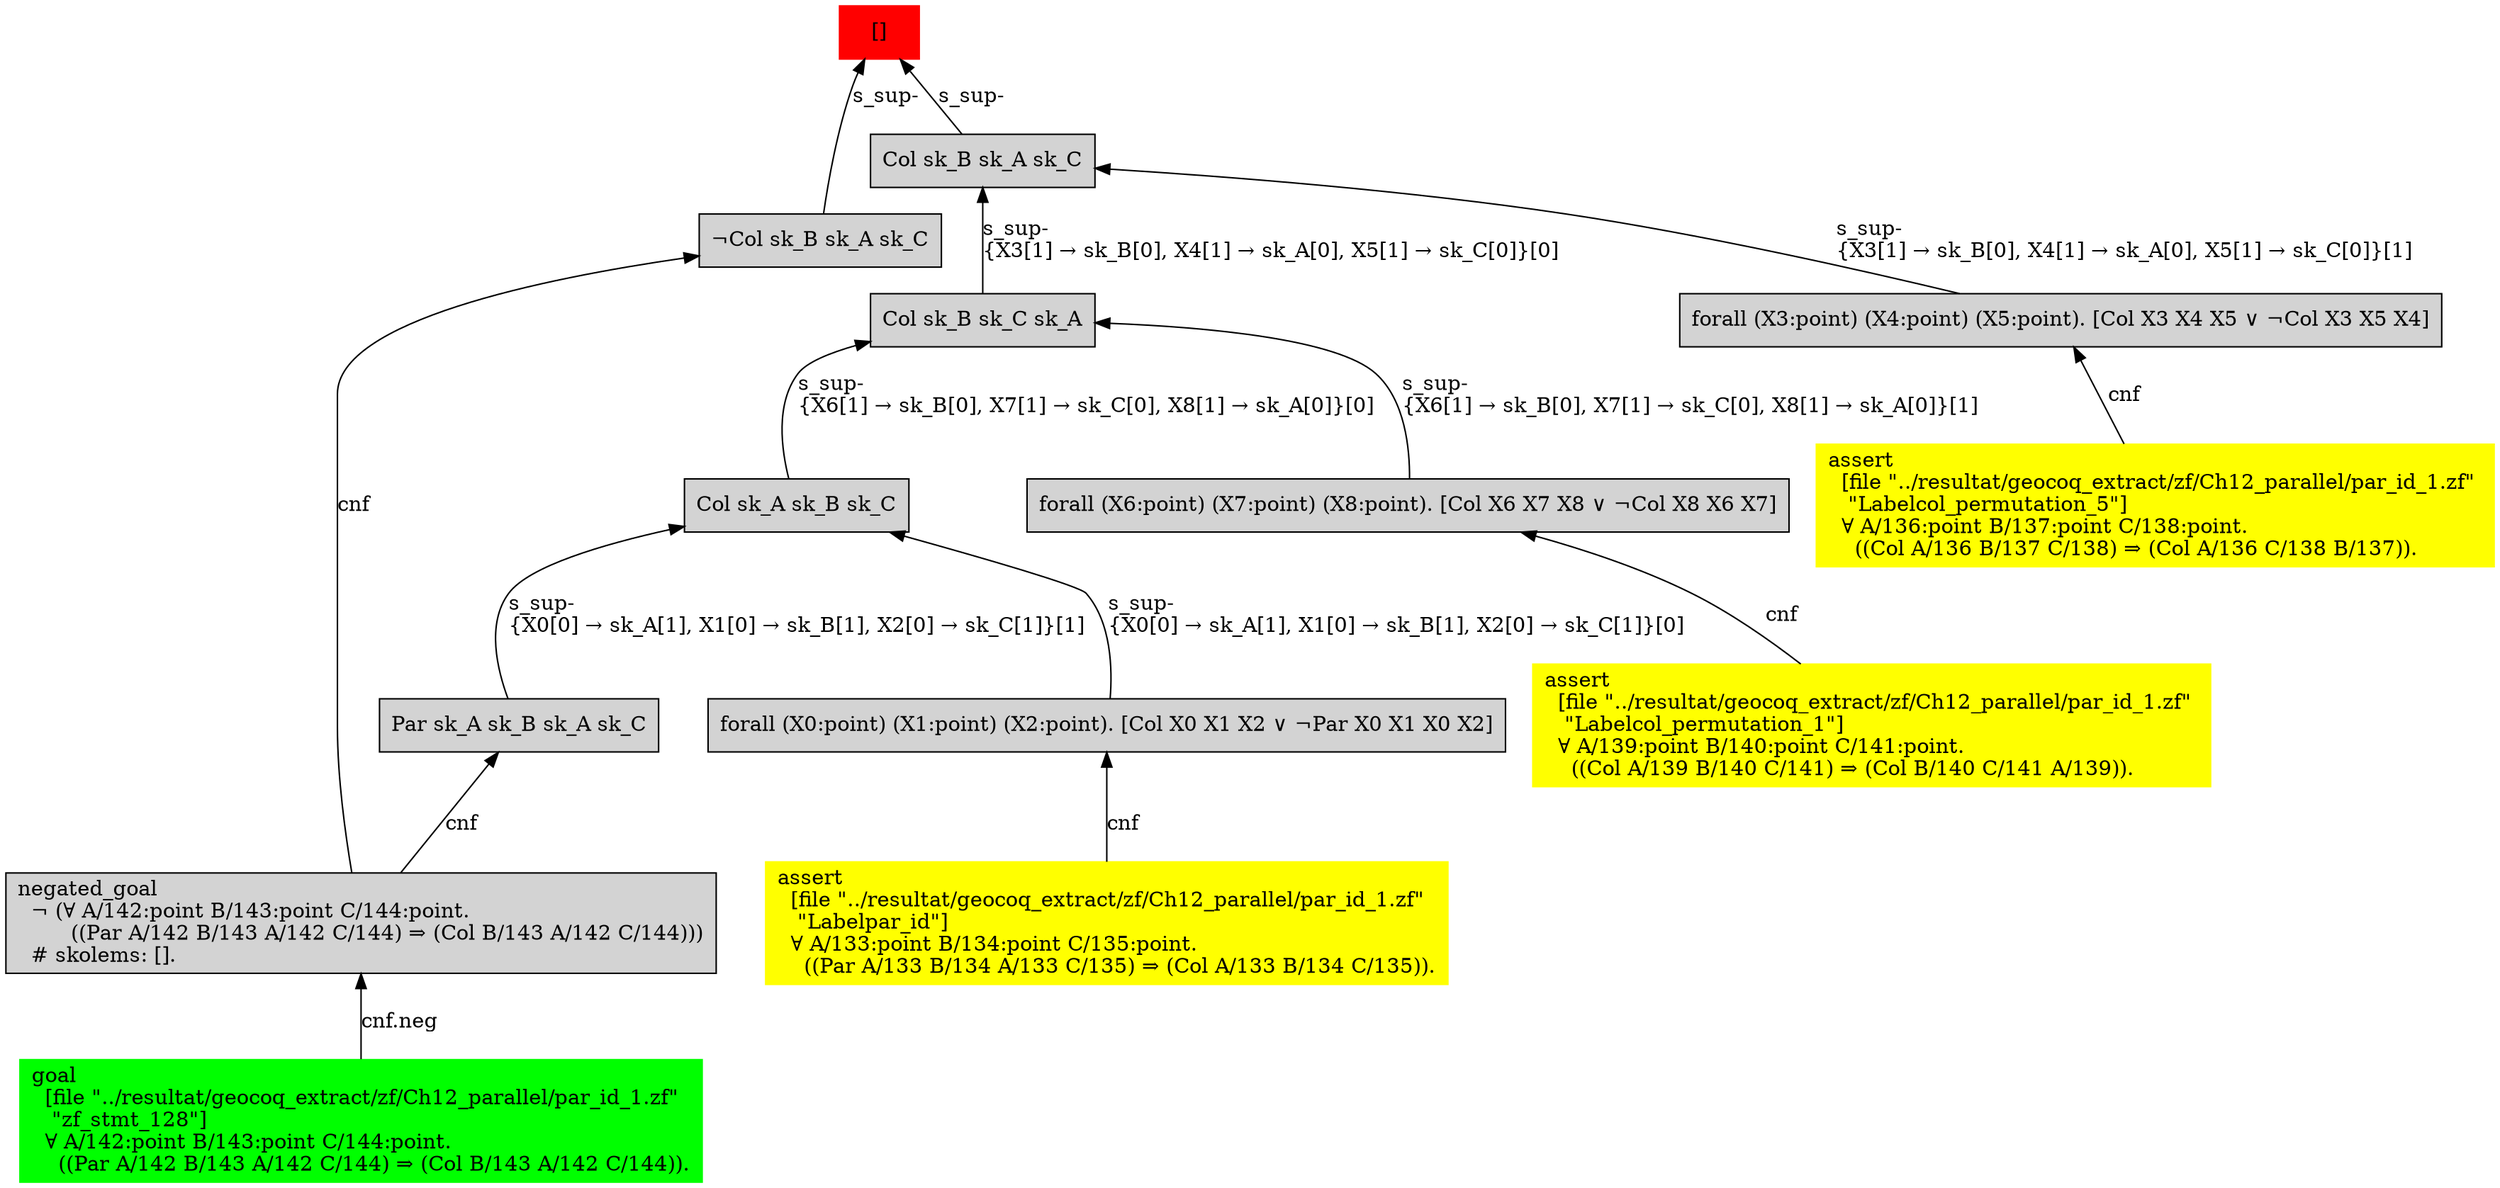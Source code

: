 digraph "unsat_graph" {
  vertex_0 [color=red, label="[]", shape=box, style=filled];
  vertex_0 -> vertex_1 [label="s_sup-\l", dir="back"];
  vertex_1 [shape=box, label="¬Col sk_B sk_A sk_C\l", style=filled];
  vertex_1 -> vertex_2 [label="cnf", dir="back"];
  vertex_2 [shape=box, label="negated_goal\l  ¬ (∀ A/142:point B/143:point C/144:point.\l        ((Par A/142 B/143 A/142 C/144) ⇒ (Col B/143 A/142 C/144)))\l  # skolems: [].\l", style=filled];
  vertex_2 -> vertex_3 [label="cnf.neg", dir="back"];
  vertex_3 [color=green, shape=box, label="goal\l  [file \"../resultat/geocoq_extract/zf/Ch12_parallel/par_id_1.zf\" \l   \"zf_stmt_128\"]\l  ∀ A/142:point B/143:point C/144:point.\l    ((Par A/142 B/143 A/142 C/144) ⇒ (Col B/143 A/142 C/144)).\l", style=filled];
  vertex_0 -> vertex_4 [label="s_sup-\l", dir="back"];
  vertex_4 [shape=box, label="Col sk_B sk_A sk_C\l", style=filled];
  vertex_4 -> vertex_5 [label="s_sup-\l\{X3[1] → sk_B[0], X4[1] → sk_A[0], X5[1] → sk_C[0]\}[1]\l", dir="back"];
  vertex_5 [shape=box, label="forall (X3:point) (X4:point) (X5:point). [Col X3 X4 X5 ∨ ¬Col X3 X5 X4]\l", style=filled];
  vertex_5 -> vertex_6 [label="cnf", dir="back"];
  vertex_6 [color=yellow, shape=box, label="assert\l  [file \"../resultat/geocoq_extract/zf/Ch12_parallel/par_id_1.zf\" \l   \"Labelcol_permutation_5\"]\l  ∀ A/136:point B/137:point C/138:point.\l    ((Col A/136 B/137 C/138) ⇒ (Col A/136 C/138 B/137)).\l", style=filled];
  vertex_4 -> vertex_7 [label="s_sup-\l\{X3[1] → sk_B[0], X4[1] → sk_A[0], X5[1] → sk_C[0]\}[0]\l", dir="back"];
  vertex_7 [shape=box, label="Col sk_B sk_C sk_A\l", style=filled];
  vertex_7 -> vertex_8 [label="s_sup-\l\{X6[1] → sk_B[0], X7[1] → sk_C[0], X8[1] → sk_A[0]\}[1]\l", dir="back"];
  vertex_8 [shape=box, label="forall (X6:point) (X7:point) (X8:point). [Col X6 X7 X8 ∨ ¬Col X8 X6 X7]\l", style=filled];
  vertex_8 -> vertex_9 [label="cnf", dir="back"];
  vertex_9 [color=yellow, shape=box, label="assert\l  [file \"../resultat/geocoq_extract/zf/Ch12_parallel/par_id_1.zf\" \l   \"Labelcol_permutation_1\"]\l  ∀ A/139:point B/140:point C/141:point.\l    ((Col A/139 B/140 C/141) ⇒ (Col B/140 C/141 A/139)).\l", style=filled];
  vertex_7 -> vertex_10 [label="s_sup-\l\{X6[1] → sk_B[0], X7[1] → sk_C[0], X8[1] → sk_A[0]\}[0]\l", dir="back"];
  vertex_10 [shape=box, label="Col sk_A sk_B sk_C\l", style=filled];
  vertex_10 -> vertex_11 [label="s_sup-\l\{X0[0] → sk_A[1], X1[0] → sk_B[1], X2[0] → sk_C[1]\}[0]\l", dir="back"];
  vertex_11 [shape=box, label="forall (X0:point) (X1:point) (X2:point). [Col X0 X1 X2 ∨ ¬Par X0 X1 X0 X2]\l", style=filled];
  vertex_11 -> vertex_12 [label="cnf", dir="back"];
  vertex_12 [color=yellow, shape=box, label="assert\l  [file \"../resultat/geocoq_extract/zf/Ch12_parallel/par_id_1.zf\" \l   \"Labelpar_id\"]\l  ∀ A/133:point B/134:point C/135:point.\l    ((Par A/133 B/134 A/133 C/135) ⇒ (Col A/133 B/134 C/135)).\l", style=filled];
  vertex_10 -> vertex_13 [label="s_sup-\l\{X0[0] → sk_A[1], X1[0] → sk_B[1], X2[0] → sk_C[1]\}[1]\l", dir="back"];
  vertex_13 [shape=box, label="Par sk_A sk_B sk_A sk_C\l", style=filled];
  vertex_13 -> vertex_2 [label="cnf", dir="back"];
  }


